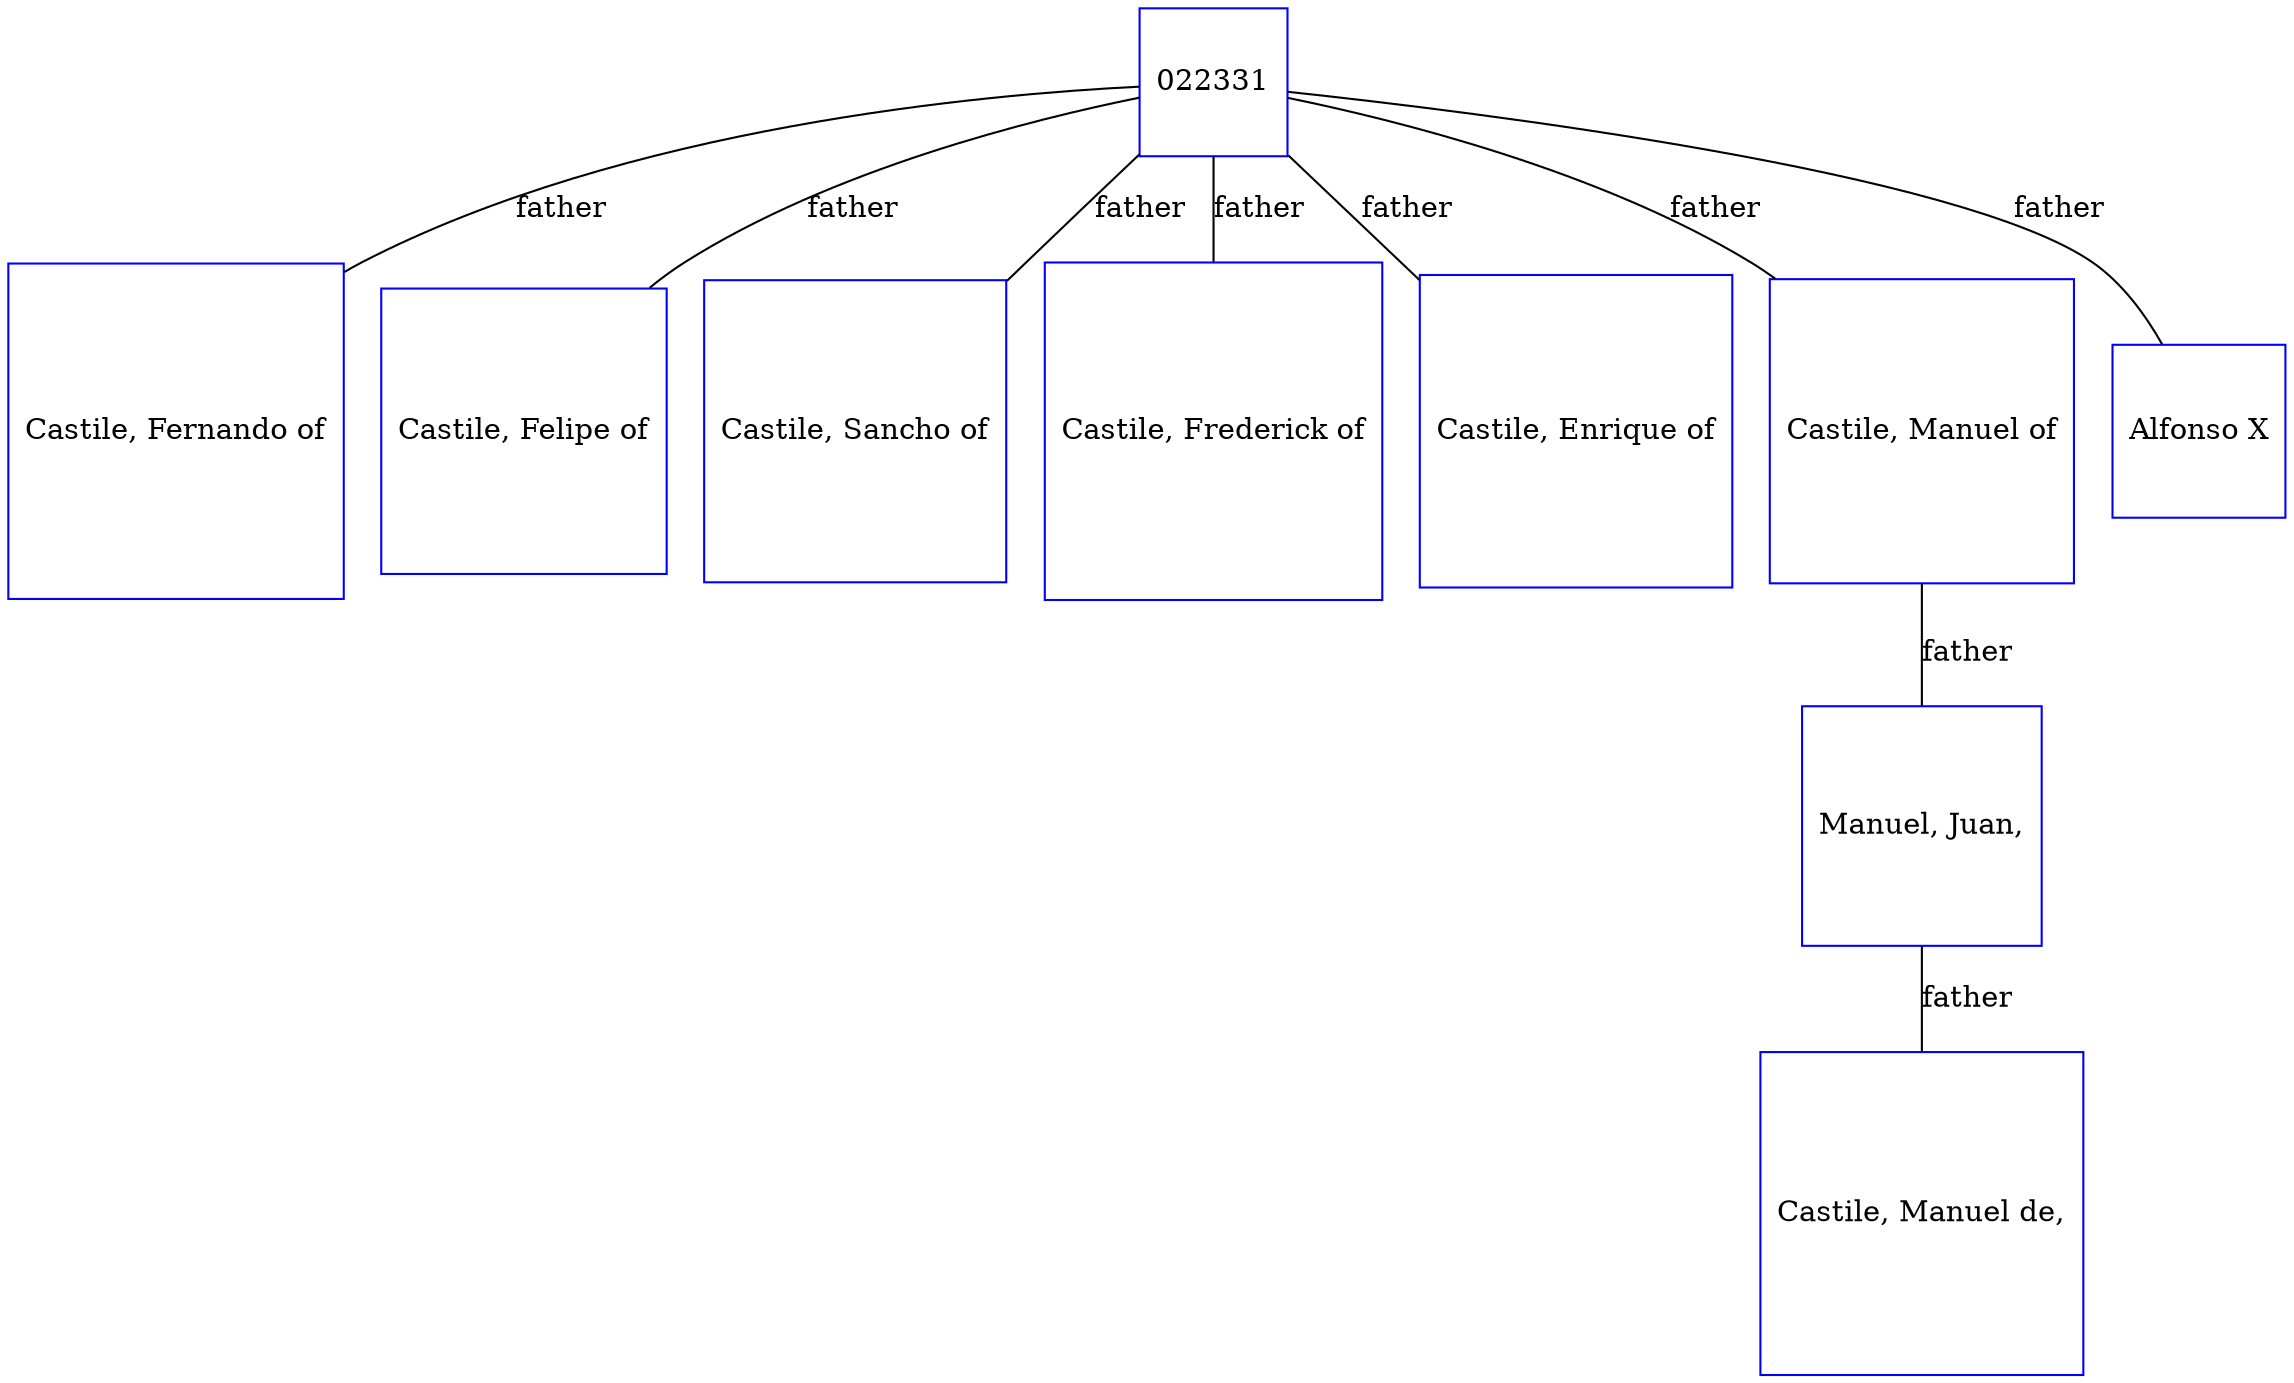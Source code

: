 digraph D {
    edge [dir=none];    node [shape=box];    "022334"   [label="Castile, Fernando of", shape=box, regular=1, color="blue"] ;
"022335"   [label="Castile, Felipe of", shape=box, regular=1, color="blue"] ;
"022337"   [label="Castile, Sancho of", shape=box, regular=1, color="blue"] ;
"022330"   [label="Castile, Frederick of", shape=box, regular=1, color="blue"] ;
"022331"   [label="022331", shape=box, regular=1, color="blue"] ;
"022332"   [label="Castile, Enrique of", shape=box, regular=1, color="blue"] ;
"022333"   [label="Castile, Manuel of", shape=box, regular=1, color="blue"] ;
"007883"   [label="Alfonso X", shape=box, regular=1, color="blue"] ;
"007882"   [label="Castile, Manuel de,", shape=box, regular=1, color="blue"] ;
"007880"   [label="Manuel, Juan,", shape=box, regular=1, color="blue"] ;
022331->022334 [label="father",arrowsize=0.0]; 
022331->022335 [label="father",arrowsize=0.0]; 
022331->022337 [label="father",arrowsize=0.0]; 
022331->022330 [label="father",arrowsize=0.0]; 
022331->022332 [label="father",arrowsize=0.0]; 
022331->022333 [label="father",arrowsize=0.0]; 
022331->007883 [label="father",arrowsize=0.0]; 
007880->007882 [label="father",arrowsize=0.0]; 
022333->007880 [label="father",arrowsize=0.0]; 
}
